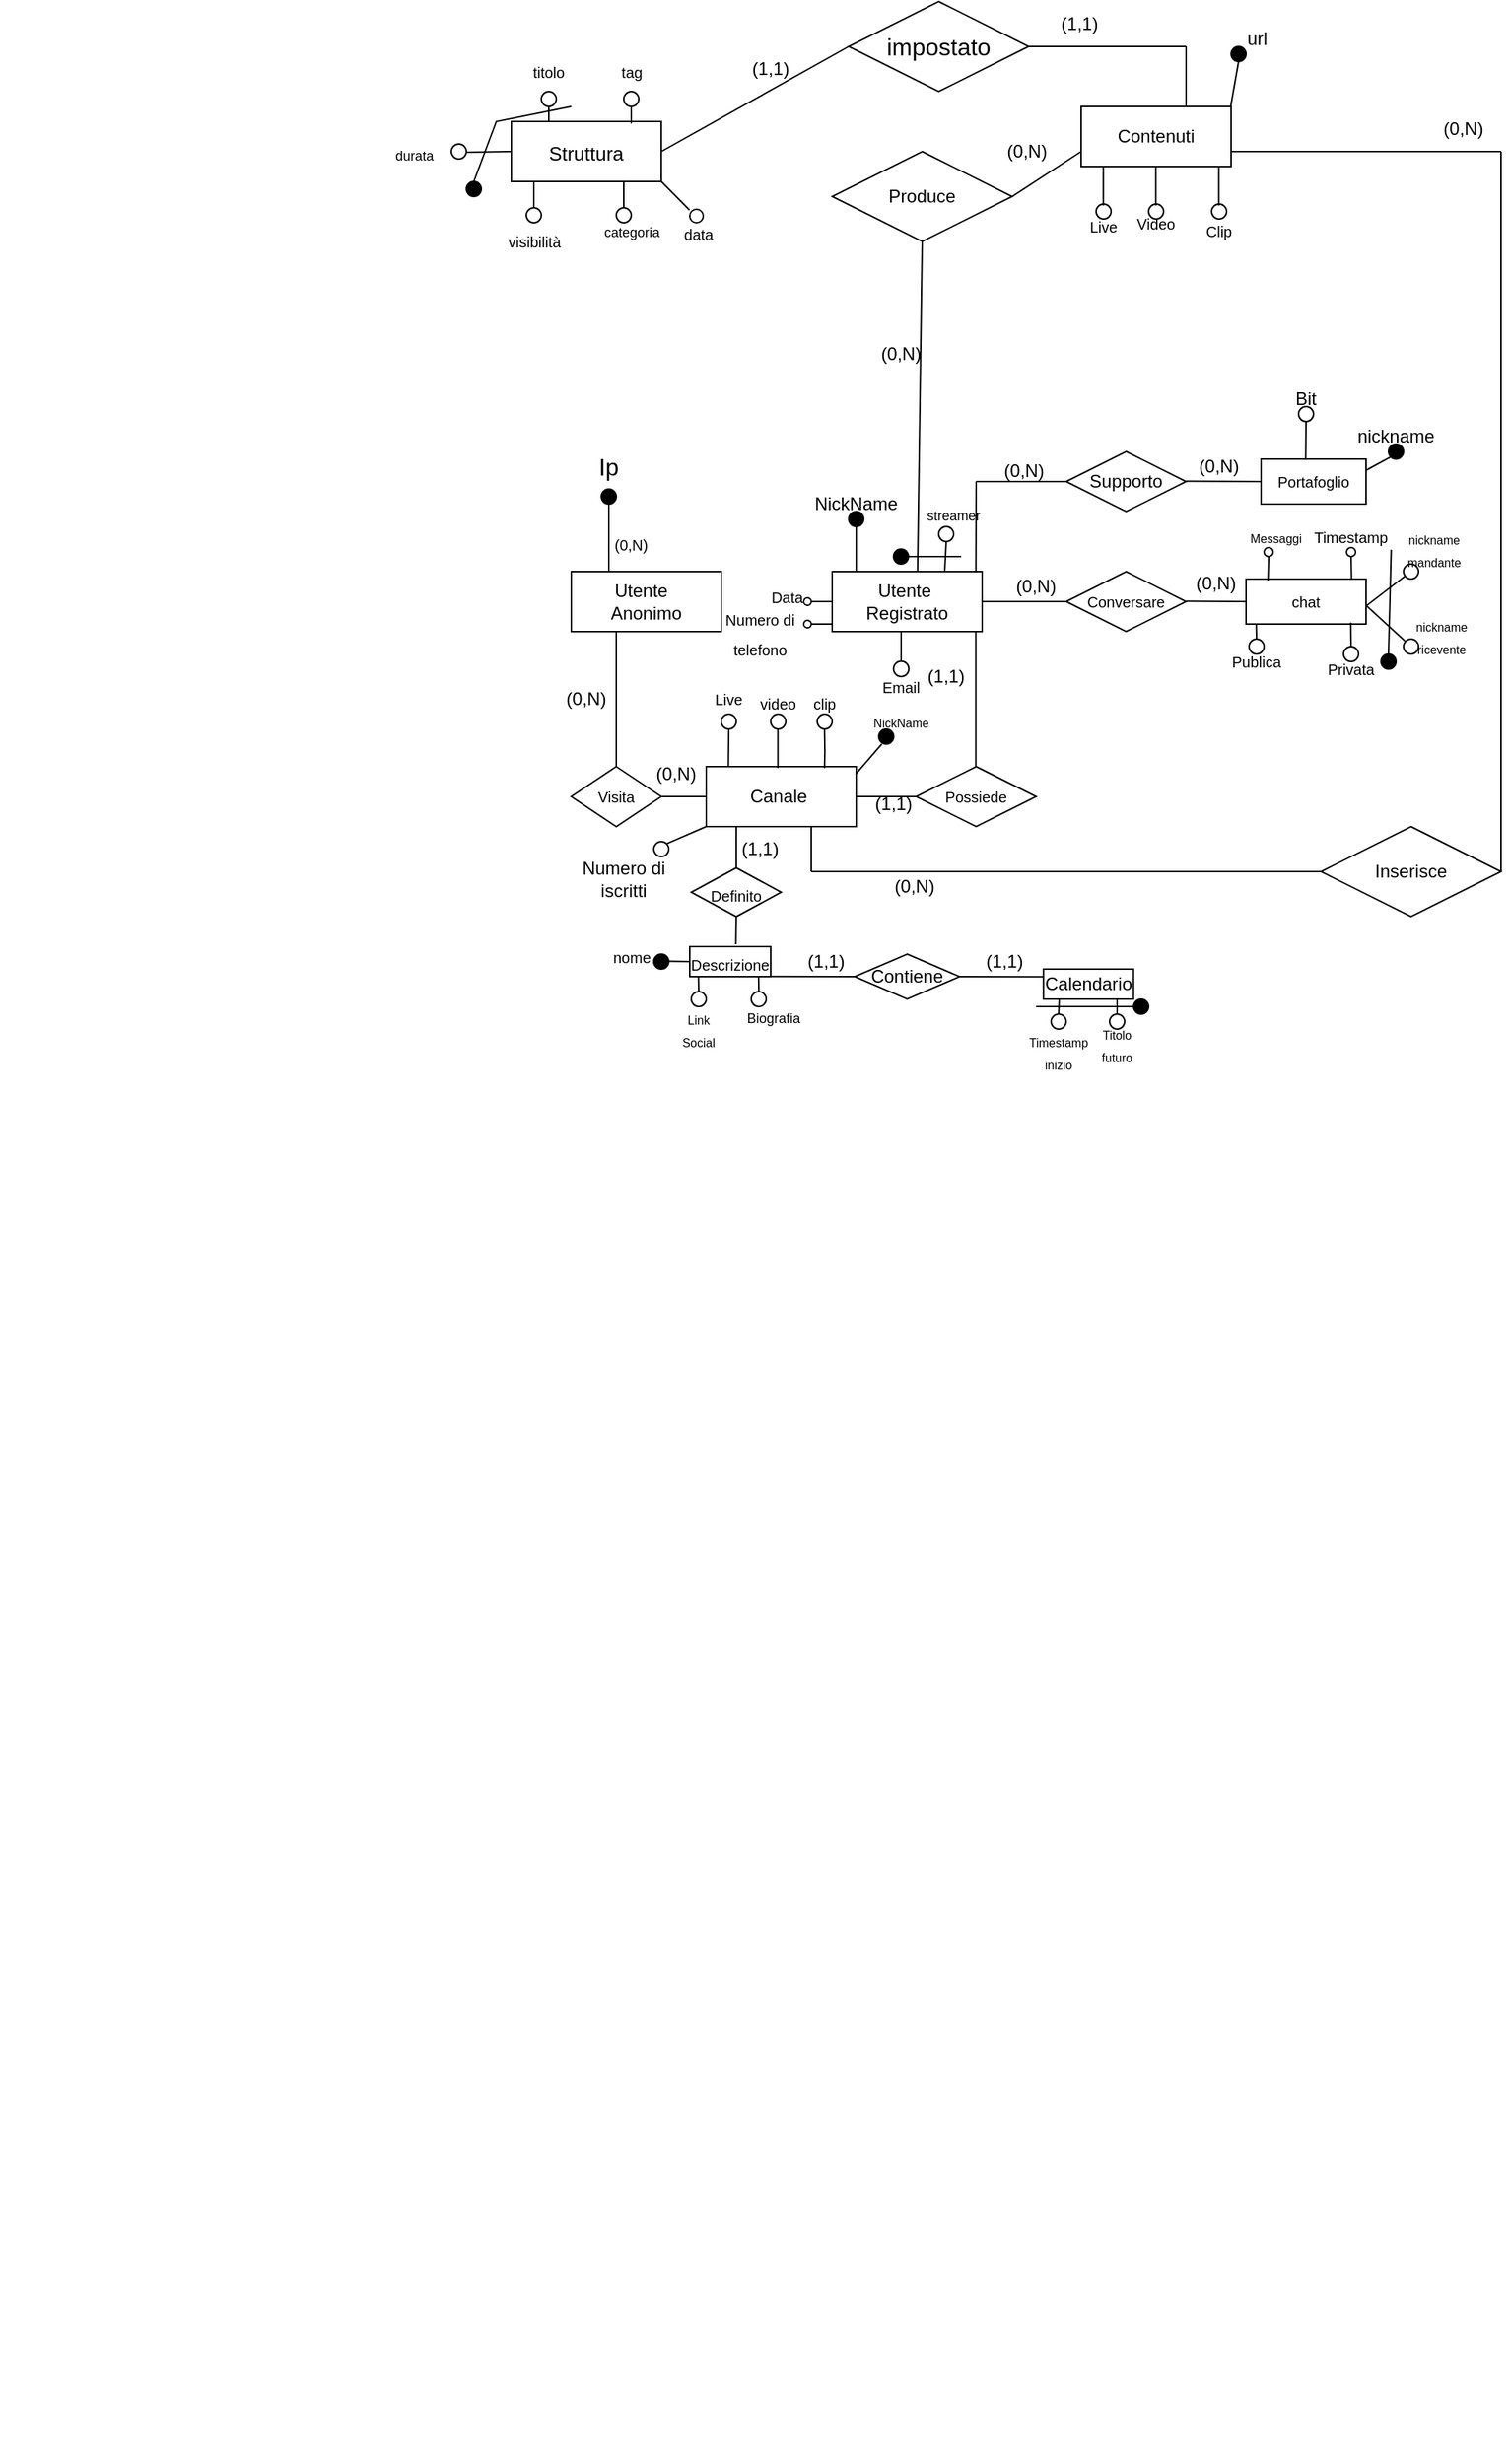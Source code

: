 <mxfile version="22.0.3" type="device">
  <diagram name="Pagina-1" id="krupzqkwMa28QTOkyU9h">
    <mxGraphModel dx="776" dy="2073" grid="1" gridSize="10" guides="1" tooltips="1" connect="1" arrows="1" fold="1" page="1" pageScale="1" pageWidth="1169" pageHeight="1654" math="0" shadow="0">
      <root>
        <mxCell id="0" />
        <mxCell id="1" parent="0" />
        <mxCell id="xGrSFp8JWhjlZrCMt4QB-2" value="Utente &amp;nbsp;&lt;br&gt;Anonimo" style="whiteSpace=wrap;html=1;align=center;" parent="1" vertex="1">
          <mxGeometry x="380" y="-1260" width="100" height="40" as="geometry" />
        </mxCell>
        <mxCell id="xGrSFp8JWhjlZrCMt4QB-3" value="Utente&amp;nbsp;&lt;br&gt;Registrato" style="whiteSpace=wrap;html=1;align=center;" parent="1" vertex="1">
          <mxGeometry x="554" y="-1260" width="100" height="40" as="geometry" />
        </mxCell>
        <mxCell id="xGrSFp8JWhjlZrCMt4QB-4" value="Canale&amp;nbsp;" style="whiteSpace=wrap;html=1;align=center;" parent="1" vertex="1">
          <mxGeometry x="470" y="-1130" width="100" height="40" as="geometry" />
        </mxCell>
        <mxCell id="xGrSFp8JWhjlZrCMt4QB-5" value="&lt;font style=&quot;font-size: 10px;&quot;&gt;Visita&lt;/font&gt;" style="shape=rhombus;perimeter=rhombusPerimeter;whiteSpace=wrap;html=1;align=center;" parent="1" vertex="1">
          <mxGeometry x="380" y="-1130" width="60" height="40" as="geometry" />
        </mxCell>
        <mxCell id="xGrSFp8JWhjlZrCMt4QB-6" value="&lt;font style=&quot;font-size: 10px;&quot;&gt;Possiede&lt;/font&gt;" style="shape=rhombus;perimeter=rhombusPerimeter;whiteSpace=wrap;html=1;align=center;" parent="1" vertex="1">
          <mxGeometry x="610" y="-1130" width="80" height="40" as="geometry" />
        </mxCell>
        <mxCell id="xGrSFp8JWhjlZrCMt4QB-8" value="" style="endArrow=none;html=1;rounded=0;" parent="1" target="xGrSFp8JWhjlZrCMt4QB-9" edge="1">
          <mxGeometry relative="1" as="geometry">
            <mxPoint x="570" y="-1260" as="sourcePoint" />
            <mxPoint x="570" y="-1290" as="targetPoint" />
          </mxGeometry>
        </mxCell>
        <mxCell id="xGrSFp8JWhjlZrCMt4QB-9" value="" style="ellipse;whiteSpace=wrap;html=1;aspect=fixed;fillColor=#000000;" parent="1" vertex="1">
          <mxGeometry x="565" y="-1300" width="10" height="10" as="geometry" />
        </mxCell>
        <mxCell id="xGrSFp8JWhjlZrCMt4QB-10" value="NickName" style="text;html=1;strokeColor=none;fillColor=none;align=center;verticalAlign=middle;whiteSpace=wrap;rounded=0;" parent="1" vertex="1">
          <mxGeometry x="540" y="-1320" width="60" height="30" as="geometry" />
        </mxCell>
        <mxCell id="xGrSFp8JWhjlZrCMt4QB-11" value="&lt;font style=&quot;font-size: 10px;&quot;&gt;Live&lt;/font&gt;" style="text;html=1;strokeColor=none;fillColor=none;align=center;verticalAlign=middle;whiteSpace=wrap;rounded=0;" parent="1" vertex="1">
          <mxGeometry x="470" y="-1185" width="30" height="20" as="geometry" />
        </mxCell>
        <mxCell id="xGrSFp8JWhjlZrCMt4QB-12" value="&lt;font style=&quot;font-size: 10px;&quot;&gt;video&lt;/font&gt;" style="text;html=1;strokeColor=none;fillColor=none;align=center;verticalAlign=middle;whiteSpace=wrap;rounded=0;" parent="1" vertex="1">
          <mxGeometry x="500" y="-1180" width="36" height="15" as="geometry" />
        </mxCell>
        <mxCell id="xGrSFp8JWhjlZrCMt4QB-13" value="&lt;font style=&quot;font-size: 10px;&quot;&gt;clip&lt;/font&gt;" style="text;html=1;strokeColor=none;fillColor=none;align=center;verticalAlign=middle;whiteSpace=wrap;rounded=0;" parent="1" vertex="1">
          <mxGeometry x="519" y="-1187.5" width="60" height="30" as="geometry" />
        </mxCell>
        <mxCell id="xGrSFp8JWhjlZrCMt4QB-14" value="" style="endArrow=none;html=1;rounded=0;entryX=0.5;entryY=0;entryDx=0;entryDy=0;" parent="1" target="xGrSFp8JWhjlZrCMt4QB-5" edge="1">
          <mxGeometry relative="1" as="geometry">
            <mxPoint x="410" y="-1220" as="sourcePoint" />
            <mxPoint x="450" y="-1220" as="targetPoint" />
          </mxGeometry>
        </mxCell>
        <mxCell id="xGrSFp8JWhjlZrCMt4QB-15" value="" style="endArrow=none;html=1;rounded=0;entryX=0.5;entryY=0;entryDx=0;entryDy=0;exitX=0;exitY=0.5;exitDx=0;exitDy=0;" parent="1" source="xGrSFp8JWhjlZrCMt4QB-4" edge="1">
          <mxGeometry relative="1" as="geometry">
            <mxPoint x="440" y="-1130" as="sourcePoint" />
            <mxPoint x="440" y="-1110" as="targetPoint" />
          </mxGeometry>
        </mxCell>
        <mxCell id="xGrSFp8JWhjlZrCMt4QB-16" value="" style="endArrow=none;html=1;rounded=0;entryX=1;entryY=0.5;entryDx=0;entryDy=0;" parent="1" source="xGrSFp8JWhjlZrCMt4QB-6" target="xGrSFp8JWhjlZrCMt4QB-4" edge="1">
          <mxGeometry relative="1" as="geometry">
            <mxPoint x="570" y="-1135" as="sourcePoint" />
            <mxPoint x="570" y="-1105" as="targetPoint" />
          </mxGeometry>
        </mxCell>
        <mxCell id="xGrSFp8JWhjlZrCMt4QB-17" value="" style="endArrow=none;html=1;rounded=0;entryX=0.5;entryY=0;entryDx=0;entryDy=0;" parent="1" edge="1">
          <mxGeometry relative="1" as="geometry">
            <mxPoint x="649.76" y="-1220" as="sourcePoint" />
            <mxPoint x="649.76" y="-1130" as="targetPoint" />
          </mxGeometry>
        </mxCell>
        <mxCell id="xGrSFp8JWhjlZrCMt4QB-18" value="&lt;font style=&quot;font-size: 8px;&quot;&gt;Link&lt;br&gt;Social&lt;br&gt;&lt;/font&gt;" style="text;html=1;strokeColor=none;fillColor=none;align=center;verticalAlign=middle;whiteSpace=wrap;rounded=0;" parent="1" vertex="1">
          <mxGeometry x="445" y="-970" width="40" height="30" as="geometry" />
        </mxCell>
        <mxCell id="xGrSFp8JWhjlZrCMt4QB-19" value="&lt;font style=&quot;font-size: 10px;&quot;&gt;Conversare&lt;/font&gt;" style="shape=rhombus;perimeter=rhombusPerimeter;whiteSpace=wrap;html=1;align=center;" parent="1" vertex="1">
          <mxGeometry x="710" y="-1260" width="80" height="40" as="geometry" />
        </mxCell>
        <mxCell id="xGrSFp8JWhjlZrCMt4QB-20" value="&lt;font style=&quot;font-size: 10px;&quot;&gt;chat&lt;/font&gt;" style="whiteSpace=wrap;html=1;align=center;" parent="1" vertex="1">
          <mxGeometry x="830" y="-1255" width="80" height="30" as="geometry" />
        </mxCell>
        <mxCell id="xGrSFp8JWhjlZrCMt4QB-21" value="" style="line;strokeWidth=1;rotatable=0;dashed=0;labelPosition=right;align=left;verticalAlign=middle;spacingTop=0;spacingLeft=6;points=[];portConstraint=eastwest;" parent="1" vertex="1">
          <mxGeometry x="654" y="-1245" width="56" height="10" as="geometry" />
        </mxCell>
        <mxCell id="xGrSFp8JWhjlZrCMt4QB-22" value="" style="endArrow=none;html=1;rounded=0;" parent="1" edge="1">
          <mxGeometry relative="1" as="geometry">
            <mxPoint x="790" y="-1240.24" as="sourcePoint" />
            <mxPoint x="830" y="-1240" as="targetPoint" />
          </mxGeometry>
        </mxCell>
        <mxCell id="xGrSFp8JWhjlZrCMt4QB-23" value="Supporto" style="shape=rhombus;perimeter=rhombusPerimeter;whiteSpace=wrap;html=1;align=center;" parent="1" vertex="1">
          <mxGeometry x="710" y="-1340" width="80" height="40" as="geometry" />
        </mxCell>
        <mxCell id="xGrSFp8JWhjlZrCMt4QB-25" value="&lt;font style=&quot;font-size: 10px;&quot;&gt;Portafoglio&lt;/font&gt;" style="whiteSpace=wrap;html=1;align=center;" parent="1" vertex="1">
          <mxGeometry x="840" y="-1335" width="70" height="30" as="geometry" />
        </mxCell>
        <mxCell id="xGrSFp8JWhjlZrCMt4QB-28" value="" style="line;strokeWidth=1;rotatable=0;dashed=0;labelPosition=right;align=left;verticalAlign=middle;spacingTop=0;spacingLeft=6;points=[];portConstraint=eastwest;" parent="1" vertex="1">
          <mxGeometry x="650" y="-1327.5" width="60" height="15" as="geometry" />
        </mxCell>
        <mxCell id="xGrSFp8JWhjlZrCMt4QB-32" value="" style="endArrow=none;html=1;rounded=0;entryX=0;entryY=0.5;entryDx=0;entryDy=0;entryPerimeter=0;exitX=0.958;exitY=0.016;exitDx=0;exitDy=0;exitPerimeter=0;" parent="1" source="xGrSFp8JWhjlZrCMt4QB-3" target="xGrSFp8JWhjlZrCMt4QB-28" edge="1">
          <mxGeometry relative="1" as="geometry">
            <mxPoint x="620" y="-1290" as="sourcePoint" />
            <mxPoint x="670" y="-1290" as="targetPoint" />
          </mxGeometry>
        </mxCell>
        <mxCell id="xGrSFp8JWhjlZrCMt4QB-33" value="" style="endArrow=none;html=1;rounded=0;entryX=0;entryY=0.5;entryDx=0;entryDy=0;" parent="1" target="xGrSFp8JWhjlZrCMt4QB-25" edge="1">
          <mxGeometry relative="1" as="geometry">
            <mxPoint x="790" y="-1320.24" as="sourcePoint" />
            <mxPoint x="830" y="-1320.24" as="targetPoint" />
          </mxGeometry>
        </mxCell>
        <mxCell id="xGrSFp8JWhjlZrCMt4QB-35" value="Bit" style="text;html=1;strokeColor=none;fillColor=none;align=center;verticalAlign=middle;whiteSpace=wrap;rounded=0;" parent="1" vertex="1">
          <mxGeometry x="840" y="-1390" width="60" height="30" as="geometry" />
        </mxCell>
        <mxCell id="xGrSFp8JWhjlZrCMt4QB-36" value="&lt;font style=&quot;font-size: 10px;&quot;&gt;Publica&lt;/font&gt;" style="text;html=1;strokeColor=none;fillColor=none;align=center;verticalAlign=middle;whiteSpace=wrap;rounded=0;" parent="1" vertex="1">
          <mxGeometry x="817" y="-1210" width="40" height="20" as="geometry" />
        </mxCell>
        <mxCell id="xGrSFp8JWhjlZrCMt4QB-38" value="&lt;font style=&quot;font-size: 10px;&quot;&gt;Privata&lt;/font&gt;" style="text;html=1;strokeColor=none;fillColor=none;align=center;verticalAlign=middle;whiteSpace=wrap;rounded=0;" parent="1" vertex="1">
          <mxGeometry x="870" y="-1210" width="60" height="30" as="geometry" />
        </mxCell>
        <mxCell id="V4ubwhgUE_Y5bCiljEtT-1" value="" style="endArrow=none;html=1;rounded=0;entryX=0.5;entryY=1;entryDx=0;entryDy=0;exitX=0.569;exitY=-0.001;exitDx=0;exitDy=0;exitPerimeter=0;" parent="1" source="xGrSFp8JWhjlZrCMt4QB-3" target="V4ubwhgUE_Y5bCiljEtT-3" edge="1">
          <mxGeometry width="50" height="50" relative="1" as="geometry">
            <mxPoint x="610" y="-1260" as="sourcePoint" />
            <mxPoint x="610" y="-1480" as="targetPoint" />
          </mxGeometry>
        </mxCell>
        <mxCell id="V4ubwhgUE_Y5bCiljEtT-2" value="Contenuti&lt;br&gt;" style="whiteSpace=wrap;html=1;align=center;" parent="1" vertex="1">
          <mxGeometry x="720" y="-1570" width="100" height="40" as="geometry" />
        </mxCell>
        <mxCell id="V4ubwhgUE_Y5bCiljEtT-3" value="Produce" style="shape=rhombus;perimeter=rhombusPerimeter;whiteSpace=wrap;html=1;align=center;" parent="1" vertex="1">
          <mxGeometry x="554" y="-1540" width="120" height="60" as="geometry" />
        </mxCell>
        <mxCell id="V4ubwhgUE_Y5bCiljEtT-4" value="" style="endArrow=none;html=1;rounded=0;entryX=0;entryY=0.75;entryDx=0;entryDy=0;" parent="1" target="V4ubwhgUE_Y5bCiljEtT-2" edge="1">
          <mxGeometry width="50" height="50" relative="1" as="geometry">
            <mxPoint x="674" y="-1510" as="sourcePoint" />
            <mxPoint x="724" y="-1560" as="targetPoint" />
          </mxGeometry>
        </mxCell>
        <mxCell id="V4ubwhgUE_Y5bCiljEtT-7" value="&lt;font style=&quot;font-size: 10px;&quot;&gt;Live&lt;/font&gt;" style="text;html=1;strokeColor=none;fillColor=none;align=center;verticalAlign=middle;whiteSpace=wrap;rounded=0;" parent="1" vertex="1">
          <mxGeometry x="720" y="-1500" width="30" height="20" as="geometry" />
        </mxCell>
        <mxCell id="V4ubwhgUE_Y5bCiljEtT-8" value="&lt;font style=&quot;font-size: 10px;&quot;&gt;Video&lt;br&gt;&lt;br&gt;&lt;/font&gt;" style="text;html=1;strokeColor=none;fillColor=none;align=center;verticalAlign=middle;whiteSpace=wrap;rounded=0;" parent="1" vertex="1">
          <mxGeometry x="752" y="-1492.5" width="36" height="15" as="geometry" />
        </mxCell>
        <mxCell id="V4ubwhgUE_Y5bCiljEtT-9" value="&lt;font style=&quot;font-size: 10px;&quot;&gt;Clip&lt;br&gt;&lt;br&gt;&lt;/font&gt;" style="text;html=1;strokeColor=none;fillColor=none;align=center;verticalAlign=middle;whiteSpace=wrap;rounded=0;" parent="1" vertex="1">
          <mxGeometry x="794" y="-1487.5" width="36" height="15" as="geometry" />
        </mxCell>
        <mxCell id="V4ubwhgUE_Y5bCiljEtT-15" value="" style="endArrow=none;html=1;rounded=0;" parent="1" edge="1">
          <mxGeometry width="50" height="50" relative="1" as="geometry">
            <mxPoint x="820" y="-1540" as="sourcePoint" />
            <mxPoint x="1000" y="-1540" as="targetPoint" />
          </mxGeometry>
        </mxCell>
        <mxCell id="V4ubwhgUE_Y5bCiljEtT-16" value="" style="endArrow=none;html=1;rounded=0;" parent="1" edge="1">
          <mxGeometry width="50" height="50" relative="1" as="geometry">
            <mxPoint x="1000" y="-1060" as="sourcePoint" />
            <mxPoint x="1000" y="-1540" as="targetPoint" />
          </mxGeometry>
        </mxCell>
        <mxCell id="V4ubwhgUE_Y5bCiljEtT-17" value="Inserisce" style="shape=rhombus;perimeter=rhombusPerimeter;whiteSpace=wrap;html=1;align=center;" parent="1" vertex="1">
          <mxGeometry x="880" y="-1090" width="120" height="60" as="geometry" />
        </mxCell>
        <mxCell id="V4ubwhgUE_Y5bCiljEtT-18" value="" style="endArrow=none;html=1;rounded=0;" parent="1" edge="1">
          <mxGeometry width="50" height="50" relative="1" as="geometry">
            <mxPoint x="540" y="-1060" as="sourcePoint" />
            <mxPoint x="880" y="-1060" as="targetPoint" />
          </mxGeometry>
        </mxCell>
        <mxCell id="V4ubwhgUE_Y5bCiljEtT-19" value="" style="endArrow=none;html=1;rounded=0;" parent="1" edge="1">
          <mxGeometry width="50" height="50" relative="1" as="geometry">
            <mxPoint x="540" y="-1090" as="sourcePoint" />
            <mxPoint x="540" y="-1060" as="targetPoint" />
          </mxGeometry>
        </mxCell>
        <mxCell id="yGAvMyM0kZ81n_IQv_LD-2" value="" style="ellipse;whiteSpace=wrap;html=1;aspect=fixed;" parent="1" vertex="1">
          <mxGeometry x="865" y="-1370" width="10" height="10" as="geometry" />
        </mxCell>
        <mxCell id="yGAvMyM0kZ81n_IQv_LD-4" value="" style="endArrow=none;html=1;rounded=0;exitX=0.425;exitY=0.019;exitDx=0;exitDy=0;exitPerimeter=0;" parent="1" source="xGrSFp8JWhjlZrCMt4QB-25" edge="1">
          <mxGeometry width="50" height="50" relative="1" as="geometry">
            <mxPoint x="850" y="-1340" as="sourcePoint" />
            <mxPoint x="870" y="-1360" as="targetPoint" />
          </mxGeometry>
        </mxCell>
        <mxCell id="yGAvMyM0kZ81n_IQv_LD-5" value="" style="ellipse;whiteSpace=wrap;html=1;aspect=fixed;" parent="1" vertex="1">
          <mxGeometry x="730" y="-1505" width="10" height="10" as="geometry" />
        </mxCell>
        <mxCell id="yGAvMyM0kZ81n_IQv_LD-6" value="" style="ellipse;whiteSpace=wrap;html=1;aspect=fixed;" parent="1" vertex="1">
          <mxGeometry x="765" y="-1505" width="10" height="10" as="geometry" />
        </mxCell>
        <mxCell id="yGAvMyM0kZ81n_IQv_LD-7" value="" style="ellipse;whiteSpace=wrap;html=1;aspect=fixed;" parent="1" vertex="1">
          <mxGeometry x="807" y="-1505" width="10" height="10" as="geometry" />
        </mxCell>
        <mxCell id="yGAvMyM0kZ81n_IQv_LD-9" value="" style="ellipse;whiteSpace=wrap;html=1;aspect=fixed;" parent="1" vertex="1">
          <mxGeometry x="895" y="-1210" width="10" height="10" as="geometry" />
        </mxCell>
        <mxCell id="yGAvMyM0kZ81n_IQv_LD-11" value="" style="ellipse;whiteSpace=wrap;html=1;aspect=fixed;" parent="1" vertex="1">
          <mxGeometry x="513" y="-1165" width="10" height="10" as="geometry" />
        </mxCell>
        <mxCell id="yGAvMyM0kZ81n_IQv_LD-12" value="" style="ellipse;whiteSpace=wrap;html=1;aspect=fixed;" parent="1" vertex="1">
          <mxGeometry x="544" y="-1165" width="10" height="10" as="geometry" />
        </mxCell>
        <mxCell id="yGAvMyM0kZ81n_IQv_LD-13" value="" style="endArrow=none;html=1;rounded=0;" parent="1" source="yGAvMyM0kZ81n_IQv_LD-8" edge="1">
          <mxGeometry width="50" height="50" relative="1" as="geometry">
            <mxPoint x="837" y="-1210" as="sourcePoint" />
            <mxPoint x="836.8" y="-1225" as="targetPoint" />
            <Array as="points">
              <mxPoint x="836.8" y="-1215" />
            </Array>
          </mxGeometry>
        </mxCell>
        <mxCell id="yGAvMyM0kZ81n_IQv_LD-14" value="" style="endArrow=none;html=1;rounded=0;" parent="1" target="yGAvMyM0kZ81n_IQv_LD-8" edge="1">
          <mxGeometry width="50" height="50" relative="1" as="geometry">
            <mxPoint x="837" y="-1210" as="sourcePoint" />
            <mxPoint x="836.8" y="-1225" as="targetPoint" />
            <Array as="points" />
          </mxGeometry>
        </mxCell>
        <mxCell id="yGAvMyM0kZ81n_IQv_LD-8" value="" style="ellipse;whiteSpace=wrap;html=1;aspect=fixed;" parent="1" vertex="1">
          <mxGeometry x="832" y="-1215" width="10" height="10" as="geometry" />
        </mxCell>
        <mxCell id="yGAvMyM0kZ81n_IQv_LD-15" value="" style="endArrow=none;html=1;rounded=0;" parent="1" edge="1">
          <mxGeometry width="50" height="50" relative="1" as="geometry">
            <mxPoint x="900" y="-1210" as="sourcePoint" />
            <mxPoint x="899.8" y="-1226" as="targetPoint" />
          </mxGeometry>
        </mxCell>
        <mxCell id="yGAvMyM0kZ81n_IQv_LD-16" value="" style="endArrow=none;html=1;rounded=0;exitX=0.425;exitY=0.019;exitDx=0;exitDy=0;exitPerimeter=0;" parent="1" edge="1">
          <mxGeometry width="50" height="50" relative="1" as="geometry">
            <mxPoint x="734.8" y="-1504" as="sourcePoint" />
            <mxPoint x="734.8" y="-1530" as="targetPoint" />
            <Array as="points">
              <mxPoint x="734.8" y="-1520" />
            </Array>
          </mxGeometry>
        </mxCell>
        <mxCell id="yGAvMyM0kZ81n_IQv_LD-17" value="" style="endArrow=none;html=1;rounded=0;exitX=0.425;exitY=0.019;exitDx=0;exitDy=0;exitPerimeter=0;" parent="1" edge="1">
          <mxGeometry width="50" height="50" relative="1" as="geometry">
            <mxPoint x="811.8" y="-1504" as="sourcePoint" />
            <mxPoint x="811.8" y="-1530" as="targetPoint" />
          </mxGeometry>
        </mxCell>
        <mxCell id="yGAvMyM0kZ81n_IQv_LD-18" value="" style="endArrow=none;html=1;rounded=0;exitX=0.425;exitY=0.019;exitDx=0;exitDy=0;exitPerimeter=0;" parent="1" edge="1">
          <mxGeometry width="50" height="50" relative="1" as="geometry">
            <mxPoint x="769.8" y="-1504" as="sourcePoint" />
            <mxPoint x="769.8" y="-1530" as="targetPoint" />
          </mxGeometry>
        </mxCell>
        <mxCell id="yGAvMyM0kZ81n_IQv_LD-19" value="" style="endArrow=none;html=1;rounded=0;exitX=0.425;exitY=0.019;exitDx=0;exitDy=0;exitPerimeter=0;" parent="1" edge="1">
          <mxGeometry width="50" height="50" relative="1" as="geometry">
            <mxPoint x="517.76" y="-1129" as="sourcePoint" />
            <mxPoint x="517.76" y="-1155" as="targetPoint" />
          </mxGeometry>
        </mxCell>
        <mxCell id="yGAvMyM0kZ81n_IQv_LD-20" value="" style="endArrow=none;html=1;rounded=0;exitX=0.425;exitY=0.019;exitDx=0;exitDy=0;exitPerimeter=0;" parent="1" edge="1">
          <mxGeometry width="50" height="50" relative="1" as="geometry">
            <mxPoint x="548.86" y="-1129" as="sourcePoint" />
            <mxPoint x="548.86" y="-1155" as="targetPoint" />
            <Array as="points">
              <mxPoint x="549.1" y="-1140" />
            </Array>
          </mxGeometry>
        </mxCell>
        <mxCell id="yGAvMyM0kZ81n_IQv_LD-21" value="" style="endArrow=none;html=1;rounded=0;exitX=0.425;exitY=0.019;exitDx=0;exitDy=0;exitPerimeter=0;" parent="1" source="yGAvMyM0kZ81n_IQv_LD-10" edge="1">
          <mxGeometry width="50" height="50" relative="1" as="geometry">
            <mxPoint x="484.76" y="-1130" as="sourcePoint" />
            <mxPoint x="484.76" y="-1156" as="targetPoint" />
          </mxGeometry>
        </mxCell>
        <mxCell id="yGAvMyM0kZ81n_IQv_LD-22" value="" style="endArrow=none;html=1;rounded=0;exitX=0.425;exitY=0.019;exitDx=0;exitDy=0;exitPerimeter=0;" parent="1" target="yGAvMyM0kZ81n_IQv_LD-10" edge="1">
          <mxGeometry width="50" height="50" relative="1" as="geometry">
            <mxPoint x="484.76" y="-1130" as="sourcePoint" />
            <mxPoint x="484.76" y="-1156" as="targetPoint" />
          </mxGeometry>
        </mxCell>
        <mxCell id="yGAvMyM0kZ81n_IQv_LD-10" value="" style="ellipse;whiteSpace=wrap;html=1;aspect=fixed;" parent="1" vertex="1">
          <mxGeometry x="480" y="-1165" width="10" height="10" as="geometry" />
        </mxCell>
        <mxCell id="yGAvMyM0kZ81n_IQv_LD-25" value="" style="ellipse;whiteSpace=wrap;html=1;aspect=fixed;" parent="1" vertex="1">
          <mxGeometry x="460" y="-980" width="10" height="10" as="geometry" />
        </mxCell>
        <mxCell id="yGAvMyM0kZ81n_IQv_LD-26" value="" style="endArrow=none;html=1;rounded=0;entryX=0.2;entryY=1;entryDx=0;entryDy=0;entryPerimeter=0;" parent="1" target="xGrSFp8JWhjlZrCMt4QB-4" edge="1">
          <mxGeometry width="50" height="50" relative="1" as="geometry">
            <mxPoint x="490" y="-1060" as="sourcePoint" />
            <mxPoint x="493.1" y="-1090" as="targetPoint" />
          </mxGeometry>
        </mxCell>
        <mxCell id="yGAvMyM0kZ81n_IQv_LD-27" value="(0,N)" style="text;html=1;strokeColor=none;fillColor=none;align=center;verticalAlign=middle;whiteSpace=wrap;rounded=0;" parent="1" vertex="1">
          <mxGeometry x="360" y="-1190" width="60" height="30" as="geometry" />
        </mxCell>
        <mxCell id="yGAvMyM0kZ81n_IQv_LD-28" value="(1,1)" style="text;html=1;strokeColor=none;fillColor=none;align=center;verticalAlign=middle;whiteSpace=wrap;rounded=0;" parent="1" vertex="1">
          <mxGeometry x="600" y="-1205" width="60" height="30" as="geometry" />
        </mxCell>
        <mxCell id="yGAvMyM0kZ81n_IQv_LD-29" value="(0,N)" style="text;html=1;strokeColor=none;fillColor=none;align=center;verticalAlign=middle;whiteSpace=wrap;rounded=0;" parent="1" vertex="1">
          <mxGeometry x="570" y="-1420" width="60" height="30" as="geometry" />
        </mxCell>
        <mxCell id="yGAvMyM0kZ81n_IQv_LD-30" value="(0,N)" style="text;html=1;strokeColor=none;fillColor=none;align=center;verticalAlign=middle;whiteSpace=wrap;rounded=0;" parent="1" vertex="1">
          <mxGeometry x="652" y="-1342.5" width="60" height="30" as="geometry" />
        </mxCell>
        <mxCell id="yGAvMyM0kZ81n_IQv_LD-31" value="(0,N)" style="text;html=1;strokeColor=none;fillColor=none;align=center;verticalAlign=middle;whiteSpace=wrap;rounded=0;" parent="1" vertex="1">
          <mxGeometry x="660" y="-1265" width="60" height="30" as="geometry" />
        </mxCell>
        <mxCell id="yGAvMyM0kZ81n_IQv_LD-32" value="(0,N)" style="text;html=1;strokeColor=none;fillColor=none;align=center;verticalAlign=middle;whiteSpace=wrap;rounded=0;" parent="1" vertex="1">
          <mxGeometry x="579" y="-1065" width="60" height="30" as="geometry" />
        </mxCell>
        <mxCell id="YNirqGJoyK_0wz7aheqs-2" value="" style="endArrow=none;html=1;rounded=0;fontSize=12;startSize=8;endSize=8;curved=1;exitX=0.25;exitY=0;exitDx=0;exitDy=0;" parent="1" source="YNirqGJoyK_0wz7aheqs-3" edge="1">
          <mxGeometry width="50" height="50" relative="1" as="geometry">
            <mxPoint x="480" y="-1330" as="sourcePoint" />
            <mxPoint x="405" y="-1310" as="targetPoint" />
          </mxGeometry>
        </mxCell>
        <mxCell id="YNirqGJoyK_0wz7aheqs-4" value="" style="endArrow=none;html=1;rounded=0;fontSize=12;startSize=8;endSize=8;curved=1;exitX=0.25;exitY=0;exitDx=0;exitDy=0;" parent="1" source="xGrSFp8JWhjlZrCMt4QB-2" target="YNirqGJoyK_0wz7aheqs-3" edge="1">
          <mxGeometry width="50" height="50" relative="1" as="geometry">
            <mxPoint x="405" y="-1260" as="sourcePoint" />
            <mxPoint x="405" y="-1310" as="targetPoint" />
          </mxGeometry>
        </mxCell>
        <mxCell id="YNirqGJoyK_0wz7aheqs-3" value="" style="ellipse;whiteSpace=wrap;html=1;aspect=fixed;fontSize=16;fillColor=#000000;" parent="1" vertex="1">
          <mxGeometry x="400" y="-1315" width="10" height="10" as="geometry" />
        </mxCell>
        <mxCell id="YNirqGJoyK_0wz7aheqs-6" value="Ip" style="text;html=1;strokeColor=none;fillColor=none;align=center;verticalAlign=middle;whiteSpace=wrap;rounded=0;fontSize=16;" parent="1" vertex="1">
          <mxGeometry x="380" y="-1340" width="50" height="20" as="geometry" />
        </mxCell>
        <mxCell id="YNirqGJoyK_0wz7aheqs-8" value="&lt;font style=&quot;font-size: 10px;&quot;&gt;(0,N)&lt;/font&gt;" style="text;html=1;strokeColor=none;fillColor=none;align=center;verticalAlign=middle;whiteSpace=wrap;rounded=0;fontSize=16;" parent="1" vertex="1">
          <mxGeometry x="400" y="-1290" width="40" height="20" as="geometry" />
        </mxCell>
        <mxCell id="YNirqGJoyK_0wz7aheqs-13" value="" style="endArrow=none;html=1;rounded=0;fontSize=12;startSize=8;endSize=8;curved=1;" parent="1" source="YNirqGJoyK_0wz7aheqs-14" edge="1">
          <mxGeometry width="50" height="50" relative="1" as="geometry">
            <mxPoint x="600" y="-1200" as="sourcePoint" />
            <mxPoint x="600" y="-1220" as="targetPoint" />
            <Array as="points" />
          </mxGeometry>
        </mxCell>
        <mxCell id="YNirqGJoyK_0wz7aheqs-16" value="" style="endArrow=none;html=1;rounded=0;fontSize=12;startSize=8;endSize=8;curved=1;" parent="1" target="YNirqGJoyK_0wz7aheqs-14" edge="1">
          <mxGeometry width="50" height="50" relative="1" as="geometry">
            <mxPoint x="600" y="-1200" as="sourcePoint" />
            <mxPoint x="600" y="-1220" as="targetPoint" />
            <Array as="points" />
          </mxGeometry>
        </mxCell>
        <mxCell id="YNirqGJoyK_0wz7aheqs-14" value="" style="ellipse;whiteSpace=wrap;html=1;aspect=fixed;fontSize=16;rotation=45;" parent="1" vertex="1">
          <mxGeometry x="594.88" y="-1200.25" width="10.25" height="10.25" as="geometry" />
        </mxCell>
        <mxCell id="YNirqGJoyK_0wz7aheqs-17" value="&lt;font style=&quot;font-size: 10px;&quot;&gt;Email&lt;/font&gt;" style="text;html=1;strokeColor=none;fillColor=none;align=center;verticalAlign=middle;whiteSpace=wrap;rounded=0;fontSize=16;" parent="1" vertex="1">
          <mxGeometry x="570" y="-1200" width="60" height="30" as="geometry" />
        </mxCell>
        <mxCell id="YNirqGJoyK_0wz7aheqs-22" value="" style="endArrow=none;html=1;rounded=0;fontSize=12;startSize=8;endSize=8;curved=1;entryX=0;entryY=0.5;entryDx=0;entryDy=0;" parent="1" source="YNirqGJoyK_0wz7aheqs-23" target="xGrSFp8JWhjlZrCMt4QB-3" edge="1">
          <mxGeometry width="50" height="50" relative="1" as="geometry">
            <mxPoint x="540" y="-1240" as="sourcePoint" />
            <mxPoint x="550" y="-1240" as="targetPoint" />
          </mxGeometry>
        </mxCell>
        <mxCell id="YNirqGJoyK_0wz7aheqs-24" value="" style="endArrow=none;html=1;rounded=0;fontSize=12;startSize=8;endSize=8;curved=1;entryX=0;entryY=0.5;entryDx=0;entryDy=0;" parent="1" target="YNirqGJoyK_0wz7aheqs-23" edge="1">
          <mxGeometry width="50" height="50" relative="1" as="geometry">
            <mxPoint x="540" y="-1240" as="sourcePoint" />
            <mxPoint x="554" y="-1240" as="targetPoint" />
          </mxGeometry>
        </mxCell>
        <mxCell id="YNirqGJoyK_0wz7aheqs-23" value="" style="ellipse;whiteSpace=wrap;html=1;aspect=fixed;fontSize=16;rotation=-165;" parent="1" vertex="1">
          <mxGeometry x="535" y="-1242.5" width="5" height="5" as="geometry" />
        </mxCell>
        <mxCell id="YNirqGJoyK_0wz7aheqs-25" value="&lt;font style=&quot;font-size: 10px;&quot;&gt;Data&lt;/font&gt;" style="text;html=1;strokeColor=none;fillColor=none;align=center;verticalAlign=middle;whiteSpace=wrap;rounded=0;fontSize=16;" parent="1" vertex="1">
          <mxGeometry x="494" y="-1260" width="60" height="30" as="geometry" />
        </mxCell>
        <mxCell id="YNirqGJoyK_0wz7aheqs-27" value="&lt;font style=&quot;font-size: 10px;&quot;&gt;Definito&lt;/font&gt;" style="shape=rhombus;perimeter=rhombusPerimeter;whiteSpace=wrap;html=1;align=center;fontSize=16;" parent="1" vertex="1">
          <mxGeometry x="460" y="-1062.5" width="60" height="32.5" as="geometry" />
        </mxCell>
        <mxCell id="YNirqGJoyK_0wz7aheqs-28" value="&lt;font style=&quot;font-size: 10px;&quot;&gt;Descrizione&lt;/font&gt;" style="whiteSpace=wrap;html=1;align=center;fontSize=16;" parent="1" vertex="1">
          <mxGeometry x="459" y="-1010" width="54" height="20" as="geometry" />
        </mxCell>
        <mxCell id="YNirqGJoyK_0wz7aheqs-29" value="&lt;font style=&quot;font-size: 9px;&quot;&gt;Biografia&lt;/font&gt;" style="text;html=1;strokeColor=none;fillColor=none;align=center;verticalAlign=middle;whiteSpace=wrap;rounded=0;fontSize=16;" parent="1" vertex="1">
          <mxGeometry x="485" y="-980" width="60" height="30" as="geometry" />
        </mxCell>
        <mxCell id="YNirqGJoyK_0wz7aheqs-30" value="" style="ellipse;whiteSpace=wrap;html=1;aspect=fixed;" parent="1" vertex="1">
          <mxGeometry x="500" y="-980" width="10" height="10" as="geometry" />
        </mxCell>
        <mxCell id="YNirqGJoyK_0wz7aheqs-31" value="" style="ellipse;whiteSpace=wrap;html=1;aspect=fixed;fontSize=16;rotation=-45;" parent="1" vertex="1">
          <mxGeometry x="842" y="-1276.04" width="6.04" height="6.04" as="geometry" />
        </mxCell>
        <mxCell id="YNirqGJoyK_0wz7aheqs-32" value="&lt;font style=&quot;font-size: 8px;&quot;&gt;Messaggi&lt;/font&gt;" style="text;html=1;strokeColor=none;fillColor=none;align=center;verticalAlign=middle;whiteSpace=wrap;rounded=0;fontSize=16;" parent="1" vertex="1">
          <mxGeometry x="820" y="-1300" width="60" height="30" as="geometry" />
        </mxCell>
        <mxCell id="YNirqGJoyK_0wz7aheqs-33" value="&lt;font size=&quot;1&quot;&gt;Timestamp&lt;/font&gt;" style="text;html=1;strokeColor=none;fillColor=none;align=center;verticalAlign=middle;whiteSpace=wrap;rounded=0;fontSize=16;" parent="1" vertex="1">
          <mxGeometry x="870" y="-1300" width="60" height="30" as="geometry" />
        </mxCell>
        <mxCell id="YNirqGJoyK_0wz7aheqs-34" value="" style="ellipse;whiteSpace=wrap;html=1;aspect=fixed;" parent="1" vertex="1">
          <mxGeometry x="896.98" y="-1276.04" width="6.04" height="6.04" as="geometry" />
        </mxCell>
        <mxCell id="YNirqGJoyK_0wz7aheqs-35" value="" style="ellipse;whiteSpace=wrap;html=1;aspect=fixed;" parent="1" vertex="1">
          <mxGeometry x="625" y="-1290" width="10" height="10" as="geometry" />
        </mxCell>
        <mxCell id="YNirqGJoyK_0wz7aheqs-36" value="&lt;font style=&quot;font-size: 9px;&quot;&gt;streamer&lt;/font&gt;" style="text;html=1;strokeColor=none;fillColor=none;align=center;verticalAlign=middle;whiteSpace=wrap;rounded=0;fontSize=16;" parent="1" vertex="1">
          <mxGeometry x="605.13" y="-1315" width="60" height="30" as="geometry" />
        </mxCell>
        <mxCell id="YNirqGJoyK_0wz7aheqs-39" value="" style="endArrow=none;html=1;rounded=0;fontSize=12;startSize=8;endSize=8;curved=1;exitX=0.75;exitY=0;exitDx=0;exitDy=0;entryX=0.5;entryY=1;entryDx=0;entryDy=0;" parent="1" source="xGrSFp8JWhjlZrCMt4QB-3" target="YNirqGJoyK_0wz7aheqs-35" edge="1">
          <mxGeometry width="50" height="50" relative="1" as="geometry">
            <mxPoint x="620" y="-1270" as="sourcePoint" />
            <mxPoint x="670" y="-1320" as="targetPoint" />
          </mxGeometry>
        </mxCell>
        <mxCell id="YNirqGJoyK_0wz7aheqs-40" value="" style="endArrow=none;html=1;rounded=0;fontSize=12;startSize=8;endSize=8;curved=1;" parent="1" source="YNirqGJoyK_0wz7aheqs-41" edge="1">
          <mxGeometry width="50" height="50" relative="1" as="geometry">
            <mxPoint x="600" y="-1270" as="sourcePoint" />
            <mxPoint x="640" y="-1270" as="targetPoint" />
          </mxGeometry>
        </mxCell>
        <mxCell id="YNirqGJoyK_0wz7aheqs-43" value="" style="endArrow=none;html=1;rounded=0;fontSize=12;startSize=8;endSize=8;curved=1;" parent="1" target="YNirqGJoyK_0wz7aheqs-41" edge="1">
          <mxGeometry width="50" height="50" relative="1" as="geometry">
            <mxPoint x="600" y="-1270" as="sourcePoint" />
            <mxPoint x="640" y="-1270" as="targetPoint" />
          </mxGeometry>
        </mxCell>
        <mxCell id="YNirqGJoyK_0wz7aheqs-41" value="" style="ellipse;whiteSpace=wrap;html=1;aspect=fixed;strokeColor=#000000;fillColor=#000000;" parent="1" vertex="1">
          <mxGeometry x="594.88" y="-1275" width="10" height="10" as="geometry" />
        </mxCell>
        <mxCell id="YNirqGJoyK_0wz7aheqs-44" value="" style="ellipse;whiteSpace=wrap;html=1;aspect=fixed;" parent="1" vertex="1">
          <mxGeometry as="geometry" />
        </mxCell>
        <mxCell id="YNirqGJoyK_0wz7aheqs-48" value="&lt;font style=&quot;font-size: 13px;&quot;&gt;Struttura&lt;/font&gt;" style="whiteSpace=wrap;html=1;align=center;fontSize=16;" parent="1" vertex="1">
          <mxGeometry x="340" y="-1560" width="100" height="40" as="geometry" />
        </mxCell>
        <mxCell id="YNirqGJoyK_0wz7aheqs-50" value="" style="ellipse;whiteSpace=wrap;html=1;aspect=fixed;" parent="1" vertex="1">
          <mxGeometry x="350" y="-1502.5" width="10" height="10" as="geometry" />
        </mxCell>
        <mxCell id="YNirqGJoyK_0wz7aheqs-51" value="" style="ellipse;whiteSpace=wrap;html=1;aspect=fixed;" parent="1" vertex="1">
          <mxGeometry x="410" y="-1502.5" width="10" height="10" as="geometry" />
        </mxCell>
        <mxCell id="YNirqGJoyK_0wz7aheqs-52" value="" style="ellipse;whiteSpace=wrap;html=1;aspect=fixed;" parent="1" vertex="1">
          <mxGeometry x="360" y="-1580" width="10" height="10" as="geometry" />
        </mxCell>
        <mxCell id="YNirqGJoyK_0wz7aheqs-53" value="" style="ellipse;whiteSpace=wrap;html=1;aspect=fixed;" parent="1" vertex="1">
          <mxGeometry x="415" y="-1580" width="10" height="10" as="geometry" />
        </mxCell>
        <mxCell id="YNirqGJoyK_0wz7aheqs-54" value="" style="ellipse;whiteSpace=wrap;html=1;aspect=fixed;" parent="1" vertex="1">
          <mxGeometry x="510" y="-1590" as="geometry" />
        </mxCell>
        <mxCell id="YNirqGJoyK_0wz7aheqs-55" value="" style="ellipse;whiteSpace=wrap;html=1;aspect=fixed;" parent="1" vertex="1">
          <mxGeometry x="300" y="-1545" width="10" height="10" as="geometry" />
        </mxCell>
        <mxCell id="YNirqGJoyK_0wz7aheqs-56" value="&lt;font style=&quot;font-size: 10px;&quot;&gt;titolo&lt;/font&gt;" style="text;html=1;strokeColor=none;fillColor=none;align=center;verticalAlign=middle;whiteSpace=wrap;rounded=0;fontSize=16;" parent="1" vertex="1">
          <mxGeometry x="335" y="-1610" width="60" height="30" as="geometry" />
        </mxCell>
        <mxCell id="YNirqGJoyK_0wz7aheqs-57" value="&lt;font style=&quot;font-size: 10px;&quot;&gt;tag&lt;/font&gt;" style="text;html=1;align=center;verticalAlign=middle;resizable=0;points=[];autosize=1;strokeColor=none;fillColor=none;fontSize=16;" parent="1" vertex="1">
          <mxGeometry x="400" y="-1610" width="40" height="30" as="geometry" />
        </mxCell>
        <mxCell id="YNirqGJoyK_0wz7aheqs-58" value="&lt;font style=&quot;font-size: 9px;&quot;&gt;durata&lt;/font&gt;" style="text;html=1;align=center;verticalAlign=middle;resizable=0;points=[];autosize=1;strokeColor=none;fillColor=none;fontSize=16;" parent="1" vertex="1">
          <mxGeometry x="250" y="-1555" width="50" height="30" as="geometry" />
        </mxCell>
        <mxCell id="YNirqGJoyK_0wz7aheqs-60" value="&lt;font style=&quot;font-size: 10px;&quot;&gt;visibilità&lt;/font&gt;" style="text;html=1;align=center;verticalAlign=middle;resizable=0;points=[];autosize=1;strokeColor=none;fillColor=none;fontSize=16;" parent="1" vertex="1">
          <mxGeometry x="325" y="-1497.5" width="60" height="30" as="geometry" />
        </mxCell>
        <mxCell id="YNirqGJoyK_0wz7aheqs-61" value="impostato" style="shape=rhombus;perimeter=rhombusPerimeter;whiteSpace=wrap;html=1;align=center;fontSize=16;" parent="1" vertex="1">
          <mxGeometry x="565" y="-1640" width="120" height="60" as="geometry" />
        </mxCell>
        <mxCell id="YNirqGJoyK_0wz7aheqs-63" value="" style="endArrow=none;html=1;rounded=0;fontSize=12;startSize=8;endSize=8;curved=1;exitX=1;exitY=0.5;exitDx=0;exitDy=0;" parent="1" source="YNirqGJoyK_0wz7aheqs-61" edge="1">
          <mxGeometry width="50" height="50" relative="1" as="geometry">
            <mxPoint x="690" y="-1610" as="sourcePoint" />
            <mxPoint x="790" y="-1610" as="targetPoint" />
          </mxGeometry>
        </mxCell>
        <mxCell id="YNirqGJoyK_0wz7aheqs-65" value="" style="endArrow=none;html=1;rounded=0;fontSize=12;startSize=8;endSize=8;curved=1;exitX=0.7;exitY=0;exitDx=0;exitDy=0;exitPerimeter=0;" parent="1" source="V4ubwhgUE_Y5bCiljEtT-2" edge="1">
          <mxGeometry width="50" height="50" relative="1" as="geometry">
            <mxPoint x="710" y="-1600" as="sourcePoint" />
            <mxPoint x="790" y="-1610" as="targetPoint" />
          </mxGeometry>
        </mxCell>
        <mxCell id="YNirqGJoyK_0wz7aheqs-66" value="" style="endArrow=none;html=1;rounded=0;fontSize=12;startSize=8;endSize=8;curved=1;exitX=1;exitY=0.5;exitDx=0;exitDy=0;entryX=0;entryY=0.5;entryDx=0;entryDy=0;" parent="1" source="YNirqGJoyK_0wz7aheqs-48" target="YNirqGJoyK_0wz7aheqs-61" edge="1">
          <mxGeometry width="50" height="50" relative="1" as="geometry">
            <mxPoint x="500" y="-1580" as="sourcePoint" />
            <mxPoint x="550" y="-1630" as="targetPoint" />
          </mxGeometry>
        </mxCell>
        <mxCell id="YNirqGJoyK_0wz7aheqs-67" value="" style="ellipse;whiteSpace=wrap;html=1;aspect=fixed;fillColor=#000000;" parent="1" vertex="1">
          <mxGeometry x="435" y="-1005" width="10" height="10" as="geometry" />
        </mxCell>
        <mxCell id="YNirqGJoyK_0wz7aheqs-68" value="&lt;font style=&quot;font-size: 10px;&quot;&gt;nome&lt;/font&gt;" style="text;html=1;align=center;verticalAlign=middle;resizable=0;points=[];autosize=1;strokeColor=none;fillColor=none;fontSize=16;" parent="1" vertex="1">
          <mxGeometry x="395" y="-1020" width="50" height="30" as="geometry" />
        </mxCell>
        <mxCell id="YNirqGJoyK_0wz7aheqs-72" value="" style="ellipse;whiteSpace=wrap;html=1;aspect=fixed;" parent="1" vertex="1">
          <mxGeometry x="459" y="-1501.5" width="9" height="9" as="geometry" />
        </mxCell>
        <mxCell id="YNirqGJoyK_0wz7aheqs-73" value="&lt;font style=&quot;font-size: 10px;&quot;&gt;data&lt;/font&gt;" style="text;html=1;strokeColor=none;fillColor=none;align=center;verticalAlign=middle;whiteSpace=wrap;rounded=0;fontSize=16;" parent="1" vertex="1">
          <mxGeometry x="435" y="-1502.5" width="60" height="30" as="geometry" />
        </mxCell>
        <mxCell id="Flzl46KUs7LEQ-sRNyGr-2" value="" style="endArrow=none;html=1;rounded=0;exitX=0.183;exitY=0.033;exitDx=0;exitDy=0;exitPerimeter=0;" parent="1" source="xGrSFp8JWhjlZrCMt4QB-20" edge="1">
          <mxGeometry width="50" height="50" relative="1" as="geometry">
            <mxPoint x="845" y="-1260" as="sourcePoint" />
            <mxPoint x="845.05" y="-1270" as="targetPoint" />
            <Array as="points" />
          </mxGeometry>
        </mxCell>
        <mxCell id="Flzl46KUs7LEQ-sRNyGr-4" value="" style="endArrow=none;html=1;rounded=0;exitX=0.879;exitY=0.011;exitDx=0;exitDy=0;exitPerimeter=0;" parent="1" source="xGrSFp8JWhjlZrCMt4QB-20" edge="1">
          <mxGeometry width="50" height="50" relative="1" as="geometry">
            <mxPoint x="900" y="-1254" as="sourcePoint" />
            <mxPoint x="900.05" y="-1270" as="targetPoint" />
            <Array as="points" />
          </mxGeometry>
        </mxCell>
        <mxCell id="Flzl46KUs7LEQ-sRNyGr-5" value="" style="endArrow=none;html=1;rounded=0;entryX=0.5;entryY=0;entryDx=0;entryDy=0;exitX=0;exitY=0.5;exitDx=0;exitDy=0;" parent="1" source="YNirqGJoyK_0wz7aheqs-28" edge="1">
          <mxGeometry relative="1" as="geometry">
            <mxPoint x="460" y="-1000" as="sourcePoint" />
            <mxPoint x="445" y="-1000.2" as="targetPoint" />
          </mxGeometry>
        </mxCell>
        <mxCell id="Flzl46KUs7LEQ-sRNyGr-6" value="" style="endArrow=none;html=1;rounded=0;entryX=0.5;entryY=0;entryDx=0;entryDy=0;exitX=0.5;exitY=0;exitDx=0;exitDy=0;" parent="1" source="yGAvMyM0kZ81n_IQv_LD-25" edge="1">
          <mxGeometry relative="1" as="geometry">
            <mxPoint x="464.8" y="-965" as="sourcePoint" />
            <mxPoint x="464.8" y="-990" as="targetPoint" />
          </mxGeometry>
        </mxCell>
        <mxCell id="Flzl46KUs7LEQ-sRNyGr-7" value="" style="endArrow=none;html=1;rounded=0;entryX=0.5;entryY=0;entryDx=0;entryDy=0;exitX=0.5;exitY=0;exitDx=0;exitDy=0;" parent="1" edge="1">
          <mxGeometry relative="1" as="geometry">
            <mxPoint x="505.1" y="-980" as="sourcePoint" />
            <mxPoint x="504.9" y="-990" as="targetPoint" />
          </mxGeometry>
        </mxCell>
        <mxCell id="Flzl46KUs7LEQ-sRNyGr-11" value="" style="endArrow=none;html=1;rounded=0;exitX=0.5;exitY=0;exitDx=0;exitDy=0;" parent="1" edge="1">
          <mxGeometry relative="1" as="geometry">
            <mxPoint x="513.5" y="-990.16" as="sourcePoint" />
            <mxPoint x="570" y="-990" as="targetPoint" />
          </mxGeometry>
        </mxCell>
        <mxCell id="Flzl46KUs7LEQ-sRNyGr-14" value="" style="endArrow=none;html=1;rounded=0;entryX=0.994;entryY=0.852;entryDx=0;entryDy=0;entryPerimeter=0;exitX=0;exitY=0.5;exitDx=0;exitDy=0;" parent="1" source="YNirqGJoyK_0wz7aheqs-48" edge="1">
          <mxGeometry width="50" height="50" relative="1" as="geometry">
            <mxPoint x="325.2" y="-1452" as="sourcePoint" />
            <mxPoint x="309.64" y="-1539.44" as="targetPoint" />
            <Array as="points">
              <mxPoint x="340" y="-1540" />
            </Array>
          </mxGeometry>
        </mxCell>
        <mxCell id="Flzl46KUs7LEQ-sRNyGr-15" value="" style="endArrow=none;html=1;rounded=0;entryX=0.5;entryY=0;entryDx=0;entryDy=0;exitX=0;exitY=0.5;exitDx=0;exitDy=0;" parent="1" target="YNirqGJoyK_0wz7aheqs-50" edge="1">
          <mxGeometry width="50" height="50" relative="1" as="geometry">
            <mxPoint x="360" y="-1520" as="sourcePoint" />
            <mxPoint x="330" y="-1519" as="targetPoint" />
            <Array as="points">
              <mxPoint x="355" y="-1520" />
            </Array>
          </mxGeometry>
        </mxCell>
        <mxCell id="Flzl46KUs7LEQ-sRNyGr-16" value="" style="endArrow=none;html=1;rounded=0;entryX=0.5;entryY=0;entryDx=0;entryDy=0;exitX=0;exitY=0.5;exitDx=0;exitDy=0;" parent="1" edge="1">
          <mxGeometry width="50" height="50" relative="1" as="geometry">
            <mxPoint x="420" y="-1520" as="sourcePoint" />
            <mxPoint x="415" y="-1502" as="targetPoint" />
            <Array as="points">
              <mxPoint x="415" y="-1520" />
            </Array>
          </mxGeometry>
        </mxCell>
        <mxCell id="Flzl46KUs7LEQ-sRNyGr-18" value="" style="endArrow=none;html=1;rounded=0;entryX=0.25;entryY=0;entryDx=0;entryDy=0;exitX=0;exitY=0.5;exitDx=0;exitDy=0;" parent="1" target="YNirqGJoyK_0wz7aheqs-48" edge="1">
          <mxGeometry width="50" height="50" relative="1" as="geometry">
            <mxPoint x="365" y="-1570" as="sourcePoint" />
            <mxPoint x="335" y="-1569" as="targetPoint" />
            <Array as="points">
              <mxPoint x="365" y="-1570" />
            </Array>
          </mxGeometry>
        </mxCell>
        <mxCell id="Flzl46KUs7LEQ-sRNyGr-19" value="" style="endArrow=none;html=1;rounded=0;entryX=0.8;entryY=0.031;entryDx=0;entryDy=0;entryPerimeter=0;exitX=0;exitY=0.5;exitDx=0;exitDy=0;" parent="1" target="YNirqGJoyK_0wz7aheqs-48" edge="1">
          <mxGeometry width="50" height="50" relative="1" as="geometry">
            <mxPoint x="420" y="-1570" as="sourcePoint" />
            <mxPoint x="390" y="-1569" as="targetPoint" />
            <Array as="points">
              <mxPoint x="420" y="-1570" />
            </Array>
          </mxGeometry>
        </mxCell>
        <mxCell id="fxLvCVUWWCsvjFZMOVJV-1" value="" style="ellipse;whiteSpace=wrap;html=1;aspect=fixed;" parent="1" vertex="1">
          <mxGeometry x="435" y="-1080" width="10" height="10" as="geometry" />
        </mxCell>
        <mxCell id="fxLvCVUWWCsvjFZMOVJV-2" value="" style="endArrow=none;html=1;rounded=0;exitX=1;exitY=0;exitDx=0;exitDy=0;" parent="1" source="fxLvCVUWWCsvjFZMOVJV-1" edge="1">
          <mxGeometry width="50" height="50" relative="1" as="geometry">
            <mxPoint x="469.67" y="-1065" as="sourcePoint" />
            <mxPoint x="469.91" y="-1090" as="targetPoint" />
          </mxGeometry>
        </mxCell>
        <mxCell id="fxLvCVUWWCsvjFZMOVJV-4" value="Numero di iscritti" style="text;html=1;strokeColor=none;fillColor=none;align=center;verticalAlign=middle;whiteSpace=wrap;rounded=0;" parent="1" vertex="1">
          <mxGeometry x="385" y="-1070" width="60" height="30" as="geometry" />
        </mxCell>
        <mxCell id="fxLvCVUWWCsvjFZMOVJV-5" value="" style="endArrow=none;html=1;rounded=0;exitX=0.569;exitY=-0.075;exitDx=0;exitDy=0;exitPerimeter=0;" parent="1" source="YNirqGJoyK_0wz7aheqs-28" edge="1">
          <mxGeometry width="50" height="50" relative="1" as="geometry">
            <mxPoint x="464.09" y="-1019" as="sourcePoint" />
            <mxPoint x="490" y="-1030" as="targetPoint" />
          </mxGeometry>
        </mxCell>
        <mxCell id="fxLvCVUWWCsvjFZMOVJV-6" value="Calendario" style="whiteSpace=wrap;html=1;align=center;" parent="1" vertex="1">
          <mxGeometry x="694.88" y="-995" width="60" height="20" as="geometry" />
        </mxCell>
        <mxCell id="fxLvCVUWWCsvjFZMOVJV-7" value="&lt;font style=&quot;font-size: 8px;&quot;&gt;Timestamp inizio&lt;br&gt;&lt;/font&gt;" style="text;html=1;strokeColor=none;fillColor=none;align=center;verticalAlign=middle;whiteSpace=wrap;rounded=0;" parent="1" vertex="1">
          <mxGeometry x="685" y="-955" width="40" height="30" as="geometry" />
        </mxCell>
        <mxCell id="fxLvCVUWWCsvjFZMOVJV-8" value="" style="ellipse;whiteSpace=wrap;html=1;aspect=fixed;" parent="1" vertex="1">
          <mxGeometry x="700" y="-965" width="10" height="10" as="geometry" />
        </mxCell>
        <mxCell id="fxLvCVUWWCsvjFZMOVJV-9" value="" style="endArrow=none;html=1;rounded=0;entryX=0.5;entryY=0;entryDx=0;entryDy=0;exitX=0.175;exitY=1.017;exitDx=0;exitDy=0;exitPerimeter=0;" parent="1" source="fxLvCVUWWCsvjFZMOVJV-6" target="fxLvCVUWWCsvjFZMOVJV-8" edge="1">
          <mxGeometry relative="1" as="geometry">
            <mxPoint x="702.88" y="-975" as="sourcePoint" />
            <mxPoint x="746.88" y="-915" as="targetPoint" />
          </mxGeometry>
        </mxCell>
        <mxCell id="fxLvCVUWWCsvjFZMOVJV-10" value="&lt;font style=&quot;font-size: 8px;&quot;&gt;Titolo futuro&lt;br&gt;&lt;/font&gt;" style="text;html=1;strokeColor=none;fillColor=none;align=center;verticalAlign=middle;whiteSpace=wrap;rounded=0;" parent="1" vertex="1">
          <mxGeometry x="724" y="-955" width="40" height="20" as="geometry" />
        </mxCell>
        <mxCell id="fxLvCVUWWCsvjFZMOVJV-11" value="" style="ellipse;whiteSpace=wrap;html=1;aspect=fixed;" parent="1" vertex="1">
          <mxGeometry x="739" y="-965" width="10" height="10" as="geometry" />
        </mxCell>
        <mxCell id="fxLvCVUWWCsvjFZMOVJV-12" value="" style="endArrow=none;html=1;rounded=0;entryX=0.5;entryY=0;entryDx=0;entryDy=0;exitX=0.175;exitY=1.017;exitDx=0;exitDy=0;exitPerimeter=0;" parent="1" target="fxLvCVUWWCsvjFZMOVJV-11" edge="1">
          <mxGeometry relative="1" as="geometry">
            <mxPoint x="744" y="-975" as="sourcePoint" />
            <mxPoint x="785.88" y="-915" as="targetPoint" />
          </mxGeometry>
        </mxCell>
        <mxCell id="fxLvCVUWWCsvjFZMOVJV-13" value="Contiene" style="shape=rhombus;perimeter=rhombusPerimeter;whiteSpace=wrap;html=1;align=center;" parent="1" vertex="1">
          <mxGeometry x="569" y="-1005" width="70" height="30" as="geometry" />
        </mxCell>
        <mxCell id="fxLvCVUWWCsvjFZMOVJV-14" value="" style="endArrow=none;html=1;rounded=0;exitX=0.5;exitY=0;exitDx=0;exitDy=0;" parent="1" edge="1">
          <mxGeometry relative="1" as="geometry">
            <mxPoint x="638.38" y="-990" as="sourcePoint" />
            <mxPoint x="694.88" y="-989.84" as="targetPoint" />
          </mxGeometry>
        </mxCell>
        <mxCell id="fxLvCVUWWCsvjFZMOVJV-15" value="(1,1)" style="text;html=1;strokeColor=none;fillColor=none;align=center;verticalAlign=middle;whiteSpace=wrap;rounded=0;" parent="1" vertex="1">
          <mxGeometry x="639" y="-1015" width="60" height="30" as="geometry" />
        </mxCell>
        <mxCell id="fxLvCVUWWCsvjFZMOVJV-16" value="(1,1)" style="text;html=1;strokeColor=none;fillColor=none;align=center;verticalAlign=middle;whiteSpace=wrap;rounded=0;" parent="1" vertex="1">
          <mxGeometry x="476" y="-1090" width="60" height="30" as="geometry" />
        </mxCell>
        <mxCell id="2f-lGpZeg8Zye7tTgN0H-3" value="&lt;font style=&quot;font-size: 9px;&quot;&gt;categoria&lt;/font&gt;" style="text;html=1;align=center;verticalAlign=middle;resizable=0;points=[];autosize=1;strokeColor=none;fillColor=none;" parent="1" vertex="1">
          <mxGeometry x="385" y="-1502" width="70" height="30" as="geometry" />
        </mxCell>
        <mxCell id="2f-lGpZeg8Zye7tTgN0H-4" value="" style="endArrow=none;html=1;rounded=0;exitX=0.5;exitY=0;exitDx=0;exitDy=0;" parent="1" source="2f-lGpZeg8Zye7tTgN0H-5" edge="1">
          <mxGeometry width="50" height="50" relative="1" as="geometry">
            <mxPoint x="310" y="-1520" as="sourcePoint" />
            <mxPoint x="380" y="-1570" as="targetPoint" />
            <Array as="points">
              <mxPoint x="330" y="-1560" />
            </Array>
          </mxGeometry>
        </mxCell>
        <mxCell id="2f-lGpZeg8Zye7tTgN0H-5" value="" style="ellipse;whiteSpace=wrap;html=1;aspect=fixed;fillColor=#000000;" parent="1" vertex="1">
          <mxGeometry x="310" y="-1520" width="10" height="10" as="geometry" />
        </mxCell>
        <mxCell id="2f-lGpZeg8Zye7tTgN0H-7" value="" style="ellipse;whiteSpace=wrap;html=1;aspect=fixed;fillColor=#000000;" parent="1" vertex="1">
          <mxGeometry x="820" y="-1610" width="10" height="10" as="geometry" />
        </mxCell>
        <mxCell id="2f-lGpZeg8Zye7tTgN0H-8" value="nickname" style="text;html=1;strokeColor=none;fillColor=none;align=center;verticalAlign=middle;whiteSpace=wrap;rounded=0;" parent="1" vertex="1">
          <mxGeometry x="900" y="-1365" width="60" height="30" as="geometry" />
        </mxCell>
        <mxCell id="2f-lGpZeg8Zye7tTgN0H-9" value="" style="ellipse;whiteSpace=wrap;html=1;aspect=fixed;fillColor=#000000;" parent="1" vertex="1">
          <mxGeometry x="925" y="-1345" width="10" height="10" as="geometry" />
        </mxCell>
        <mxCell id="2f-lGpZeg8Zye7tTgN0H-10" value="" style="endArrow=none;html=1;rounded=0;exitX=1;exitY=0.25;exitDx=0;exitDy=0;entryX=0;entryY=1;entryDx=0;entryDy=0;" parent="1" source="xGrSFp8JWhjlZrCMt4QB-25" target="2f-lGpZeg8Zye7tTgN0H-9" edge="1">
          <mxGeometry width="50" height="50" relative="1" as="geometry">
            <mxPoint x="880" y="-1324" as="sourcePoint" />
            <mxPoint x="880" y="-1350" as="targetPoint" />
          </mxGeometry>
        </mxCell>
        <mxCell id="2f-lGpZeg8Zye7tTgN0H-11" value="" style="endArrow=none;html=1;rounded=0;exitX=0.425;exitY=0.019;exitDx=0;exitDy=0;exitPerimeter=0;" parent="1" edge="1">
          <mxGeometry width="50" height="50" relative="1" as="geometry">
            <mxPoint x="910" y="-1237" as="sourcePoint" />
            <mxPoint x="940" y="-1260" as="targetPoint" />
          </mxGeometry>
        </mxCell>
        <mxCell id="2f-lGpZeg8Zye7tTgN0H-12" value="" style="endArrow=none;html=1;rounded=0;" parent="1" edge="1">
          <mxGeometry width="50" height="50" relative="1" as="geometry">
            <mxPoint x="940" y="-1210" as="sourcePoint" />
            <mxPoint x="910" y="-1237.5" as="targetPoint" />
          </mxGeometry>
        </mxCell>
        <mxCell id="2f-lGpZeg8Zye7tTgN0H-13" value="" style="ellipse;whiteSpace=wrap;html=1;aspect=fixed;" parent="1" vertex="1">
          <mxGeometry x="935" y="-1265" width="10" height="10" as="geometry" />
        </mxCell>
        <mxCell id="2f-lGpZeg8Zye7tTgN0H-14" value="" style="ellipse;whiteSpace=wrap;html=1;aspect=fixed;" parent="1" vertex="1">
          <mxGeometry x="935" y="-1215" width="10" height="10" as="geometry" />
        </mxCell>
        <mxCell id="2f-lGpZeg8Zye7tTgN0H-15" value="&lt;font style=&quot;font-size: 8px;&quot;&gt;nickname&lt;br&gt;mandante&lt;/font&gt;" style="text;html=1;align=center;verticalAlign=middle;resizable=0;points=[];autosize=1;strokeColor=none;fillColor=none;" parent="1" vertex="1">
          <mxGeometry x="925" y="-1295" width="60" height="40" as="geometry" />
        </mxCell>
        <mxCell id="2f-lGpZeg8Zye7tTgN0H-16" value="&lt;font style=&quot;font-size: 8px;&quot;&gt;nickname&lt;br&gt;ricevente&lt;/font&gt;" style="text;html=1;align=center;verticalAlign=middle;resizable=0;points=[];autosize=1;strokeColor=none;fillColor=none;" parent="1" vertex="1">
          <mxGeometry x="930" y="-1237.5" width="60" height="40" as="geometry" />
        </mxCell>
        <mxCell id="2f-lGpZeg8Zye7tTgN0H-17" value="" style="endArrow=none;html=1;rounded=0;exitX=0.5;exitY=0;exitDx=0;exitDy=0;entryX=0.03;entryY=0.511;entryDx=0;entryDy=0;entryPerimeter=0;" parent="1" source="2f-lGpZeg8Zye7tTgN0H-18" target="2f-lGpZeg8Zye7tTgN0H-15" edge="1">
          <mxGeometry width="50" height="50" relative="1" as="geometry">
            <mxPoint x="885" y="-1220" as="sourcePoint" />
            <mxPoint x="935" y="-1270" as="targetPoint" />
          </mxGeometry>
        </mxCell>
        <mxCell id="2f-lGpZeg8Zye7tTgN0H-19" value="" style="endArrow=none;html=1;rounded=0;exitX=-0.054;exitY=1.025;exitDx=0;exitDy=0;exitPerimeter=0;entryX=0.03;entryY=0.511;entryDx=0;entryDy=0;entryPerimeter=0;" parent="1" source="2f-lGpZeg8Zye7tTgN0H-16" target="2f-lGpZeg8Zye7tTgN0H-18" edge="1">
          <mxGeometry width="50" height="50" relative="1" as="geometry">
            <mxPoint x="927" y="-1196" as="sourcePoint" />
            <mxPoint x="927" y="-1275" as="targetPoint" />
          </mxGeometry>
        </mxCell>
        <mxCell id="2f-lGpZeg8Zye7tTgN0H-18" value="" style="ellipse;whiteSpace=wrap;html=1;aspect=fixed;gradientColor=default;fillColor=#000000;" parent="1" vertex="1">
          <mxGeometry x="920" y="-1205" width="10" height="10" as="geometry" />
        </mxCell>
        <mxCell id="2f-lGpZeg8Zye7tTgN0H-21" value="" style="ellipse;whiteSpace=wrap;html=1;aspect=fixed;fillColor=#000000;" parent="1" vertex="1">
          <mxGeometry x="585" y="-1155" width="10" height="10" as="geometry" />
        </mxCell>
        <mxCell id="2f-lGpZeg8Zye7tTgN0H-22" value="&lt;font style=&quot;font-size: 8px;&quot;&gt;NickName&lt;/font&gt;" style="text;html=1;strokeColor=none;fillColor=none;align=center;verticalAlign=middle;whiteSpace=wrap;rounded=0;" parent="1" vertex="1">
          <mxGeometry x="570.01" y="-1175" width="60" height="30" as="geometry" />
        </mxCell>
        <mxCell id="2f-lGpZeg8Zye7tTgN0H-23" value="" style="endArrow=none;html=1;rounded=0;" parent="1" target="2f-lGpZeg8Zye7tTgN0H-22" edge="1">
          <mxGeometry relative="1" as="geometry">
            <mxPoint x="569.72" y="-1125" as="sourcePoint" />
            <mxPoint x="569.72" y="-1155" as="targetPoint" />
          </mxGeometry>
        </mxCell>
        <mxCell id="2f-lGpZeg8Zye7tTgN0H-24" value="" style="endArrow=none;html=1;rounded=0;" parent="1" edge="1">
          <mxGeometry width="50" height="50" relative="1" as="geometry">
            <mxPoint x="690" y="-970" as="sourcePoint" />
            <mxPoint x="760" y="-970" as="targetPoint" />
          </mxGeometry>
        </mxCell>
        <mxCell id="2f-lGpZeg8Zye7tTgN0H-25" value="" style="ellipse;whiteSpace=wrap;html=1;aspect=fixed;gradientColor=default;fillColor=#000000;" parent="1" vertex="1">
          <mxGeometry x="755" y="-975" width="10" height="10" as="geometry" />
        </mxCell>
        <mxCell id="2f-lGpZeg8Zye7tTgN0H-26" value="(0,N)" style="text;html=1;strokeColor=none;fillColor=none;align=center;verticalAlign=middle;whiteSpace=wrap;rounded=0;" parent="1" vertex="1">
          <mxGeometry x="420" y="-1140" width="60" height="30" as="geometry" />
        </mxCell>
        <mxCell id="2f-lGpZeg8Zye7tTgN0H-27" value="(1,1)" style="text;html=1;strokeColor=none;fillColor=none;align=center;verticalAlign=middle;whiteSpace=wrap;rounded=0;" parent="1" vertex="1">
          <mxGeometry x="565" y="-1120" width="60" height="30" as="geometry" />
        </mxCell>
        <mxCell id="2f-lGpZeg8Zye7tTgN0H-28" value="(0,N)" style="text;html=1;strokeColor=none;fillColor=none;align=center;verticalAlign=middle;whiteSpace=wrap;rounded=0;" parent="1" vertex="1">
          <mxGeometry x="782" y="-1345" width="60" height="30" as="geometry" />
        </mxCell>
        <mxCell id="2f-lGpZeg8Zye7tTgN0H-29" value="(0,N)" style="text;html=1;strokeColor=none;fillColor=none;align=center;verticalAlign=middle;whiteSpace=wrap;rounded=0;" parent="1" vertex="1">
          <mxGeometry x="780" y="-1267.5" width="60" height="30" as="geometry" />
        </mxCell>
        <mxCell id="2f-lGpZeg8Zye7tTgN0H-30" value="(0,N)" style="text;html=1;strokeColor=none;fillColor=none;align=center;verticalAlign=middle;whiteSpace=wrap;rounded=0;" parent="1" vertex="1">
          <mxGeometry x="654" y="-1555" width="60" height="30" as="geometry" />
        </mxCell>
        <mxCell id="2f-lGpZeg8Zye7tTgN0H-31" value="(0,N)" style="text;html=1;strokeColor=none;fillColor=none;align=center;verticalAlign=middle;whiteSpace=wrap;rounded=0;" parent="1" vertex="1">
          <mxGeometry x="945" y="-1570" width="60" height="30" as="geometry" />
        </mxCell>
        <mxCell id="2f-lGpZeg8Zye7tTgN0H-32" value="" style="endArrow=none;html=1;rounded=0;entryX=1;entryY=1;entryDx=0;entryDy=0;exitX=0.397;exitY=0.05;exitDx=0;exitDy=0;exitPerimeter=0;" parent="1" source="YNirqGJoyK_0wz7aheqs-73" target="YNirqGJoyK_0wz7aheqs-48" edge="1">
          <mxGeometry width="50" height="50" relative="1" as="geometry">
            <mxPoint x="560" y="-1510" as="sourcePoint" />
            <mxPoint x="610" y="-1560" as="targetPoint" />
          </mxGeometry>
        </mxCell>
        <mxCell id="2f-lGpZeg8Zye7tTgN0H-33" value="(1,1)" style="text;html=1;strokeColor=none;fillColor=none;align=center;verticalAlign=middle;whiteSpace=wrap;rounded=0;" parent="1" vertex="1">
          <mxGeometry x="689" y="-1640" width="60" height="30" as="geometry" />
        </mxCell>
        <mxCell id="2f-lGpZeg8Zye7tTgN0H-34" value="(1,1)" style="text;html=1;strokeColor=none;fillColor=none;align=center;verticalAlign=middle;whiteSpace=wrap;rounded=0;" parent="1" vertex="1">
          <mxGeometry x="483" y="-1610" width="60" height="30" as="geometry" />
        </mxCell>
        <mxCell id="2f-lGpZeg8Zye7tTgN0H-35" value="(1,1)" style="text;html=1;strokeColor=none;fillColor=none;align=center;verticalAlign=middle;whiteSpace=wrap;rounded=0;" parent="1" vertex="1">
          <mxGeometry x="520" y="-1015" width="60" height="30" as="geometry" />
        </mxCell>
        <mxCell id="2f-lGpZeg8Zye7tTgN0H-38" value="" style="endArrow=none;html=1;rounded=0;exitX=0.425;exitY=0.019;exitDx=0;exitDy=0;exitPerimeter=0;entryX=0.5;entryY=1;entryDx=0;entryDy=0;" parent="1" target="2f-lGpZeg8Zye7tTgN0H-7" edge="1">
          <mxGeometry width="50" height="50" relative="1" as="geometry">
            <mxPoint x="819.72" y="-1570" as="sourcePoint" />
            <mxPoint x="819.72" y="-1596" as="targetPoint" />
          </mxGeometry>
        </mxCell>
        <mxCell id="2f-lGpZeg8Zye7tTgN0H-39" value="url" style="text;html=1;align=center;verticalAlign=middle;resizable=0;points=[];autosize=1;strokeColor=none;fillColor=none;" parent="1" vertex="1">
          <mxGeometry x="817" y="-1630" width="40" height="30" as="geometry" />
        </mxCell>
        <mxCell id="28L1z3CNiocGKc1NZZOR-5" value="" style="endArrow=none;html=1;rounded=0;fontSize=12;startSize=8;endSize=8;curved=1;entryX=0;entryY=0.5;entryDx=0;entryDy=0;" edge="1" parent="1" source="28L1z3CNiocGKc1NZZOR-7">
          <mxGeometry width="50" height="50" relative="1" as="geometry">
            <mxPoint x="540" y="-1225" as="sourcePoint" />
            <mxPoint x="554" y="-1225" as="targetPoint" />
          </mxGeometry>
        </mxCell>
        <mxCell id="28L1z3CNiocGKc1NZZOR-6" value="" style="endArrow=none;html=1;rounded=0;fontSize=12;startSize=8;endSize=8;curved=1;entryX=0;entryY=0.5;entryDx=0;entryDy=0;" edge="1" parent="1" target="28L1z3CNiocGKc1NZZOR-7">
          <mxGeometry width="50" height="50" relative="1" as="geometry">
            <mxPoint x="540" y="-1225" as="sourcePoint" />
            <mxPoint x="554" y="-1225" as="targetPoint" />
          </mxGeometry>
        </mxCell>
        <mxCell id="28L1z3CNiocGKc1NZZOR-7" value="" style="ellipse;whiteSpace=wrap;html=1;aspect=fixed;fontSize=16;rotation=-165;" vertex="1" parent="1">
          <mxGeometry x="535" y="-1227.5" width="5" height="5" as="geometry" />
        </mxCell>
        <mxCell id="28L1z3CNiocGKc1NZZOR-8" value="&lt;span style=&quot;font-size: 10px;&quot;&gt;Numero di telefono&lt;/span&gt;" style="text;html=1;strokeColor=none;fillColor=none;align=center;verticalAlign=middle;whiteSpace=wrap;rounded=0;fontSize=16;" vertex="1" parent="1">
          <mxGeometry x="476" y="-1235" width="60" height="30" as="geometry" />
        </mxCell>
      </root>
    </mxGraphModel>
  </diagram>
</mxfile>
